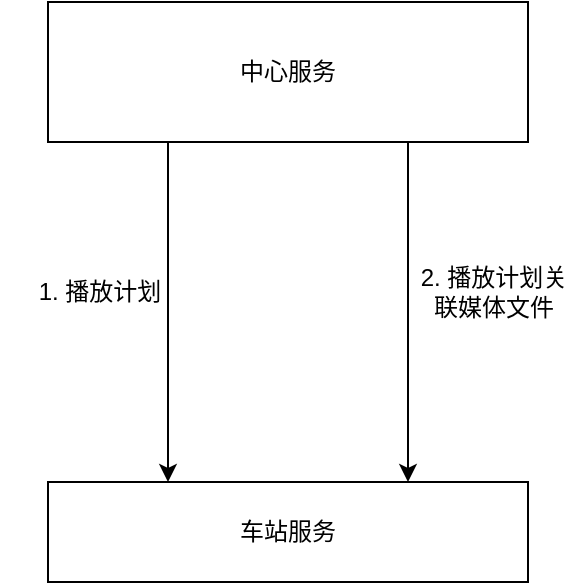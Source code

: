 <mxfile version="21.6.2" type="github">
  <diagram name="第 1 页" id="Xq3d0L52RCsx1Q385hBf">
    <mxGraphModel dx="1138" dy="570" grid="1" gridSize="10" guides="1" tooltips="1" connect="1" arrows="1" fold="1" page="1" pageScale="1" pageWidth="827" pageHeight="1169" math="0" shadow="0">
      <root>
        <mxCell id="0" />
        <mxCell id="1" parent="0" />
        <mxCell id="BsSv0OlZQfQMUs7v8N8r-4" style="edgeStyle=orthogonalEdgeStyle;rounded=0;orthogonalLoop=1;jettySize=auto;html=1;exitX=0.25;exitY=1;exitDx=0;exitDy=0;entryX=0.25;entryY=0;entryDx=0;entryDy=0;" edge="1" parent="1" source="Ip3LNW5q8x5GS5SebXZT-3" target="BsSv0OlZQfQMUs7v8N8r-3">
          <mxGeometry relative="1" as="geometry" />
        </mxCell>
        <mxCell id="BsSv0OlZQfQMUs7v8N8r-7" style="edgeStyle=orthogonalEdgeStyle;rounded=0;orthogonalLoop=1;jettySize=auto;html=1;exitX=0.75;exitY=1;exitDx=0;exitDy=0;entryX=0.75;entryY=0;entryDx=0;entryDy=0;" edge="1" parent="1" source="Ip3LNW5q8x5GS5SebXZT-3" target="BsSv0OlZQfQMUs7v8N8r-3">
          <mxGeometry relative="1" as="geometry" />
        </mxCell>
        <mxCell id="Ip3LNW5q8x5GS5SebXZT-3" value="中心服务" style="rounded=0;whiteSpace=wrap;html=1;" parent="1" vertex="1">
          <mxGeometry x="130" y="110" width="240" height="70" as="geometry" />
        </mxCell>
        <mxCell id="BsSv0OlZQfQMUs7v8N8r-3" value="车站服务" style="rounded=0;whiteSpace=wrap;html=1;" vertex="1" parent="1">
          <mxGeometry x="130" y="350" width="240" height="50" as="geometry" />
        </mxCell>
        <mxCell id="BsSv0OlZQfQMUs7v8N8r-5" value="1. 播放计划" style="text;html=1;strokeColor=none;fillColor=none;align=center;verticalAlign=middle;whiteSpace=wrap;rounded=0;" vertex="1" parent="1">
          <mxGeometry x="106" y="240" width="100" height="30" as="geometry" />
        </mxCell>
        <mxCell id="BsSv0OlZQfQMUs7v8N8r-8" value="2. 播放计划关联媒体文件" style="text;html=1;strokeColor=none;fillColor=none;align=center;verticalAlign=middle;whiteSpace=wrap;rounded=0;" vertex="1" parent="1">
          <mxGeometry x="310" y="240" width="86" height="30" as="geometry" />
        </mxCell>
      </root>
    </mxGraphModel>
  </diagram>
</mxfile>
